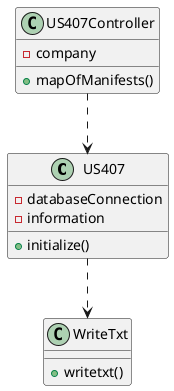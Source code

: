 @startuml
'https://plantuml.com/class-diagram




class US407{
-databaseConnection
-information
+initialize()
}



class US407Controller{
-company
+mapOfManifests()
}



class WriteTxt{
+writetxt()
}



US407Controller..>US407

US407 ..> WriteTxt


@enduml
